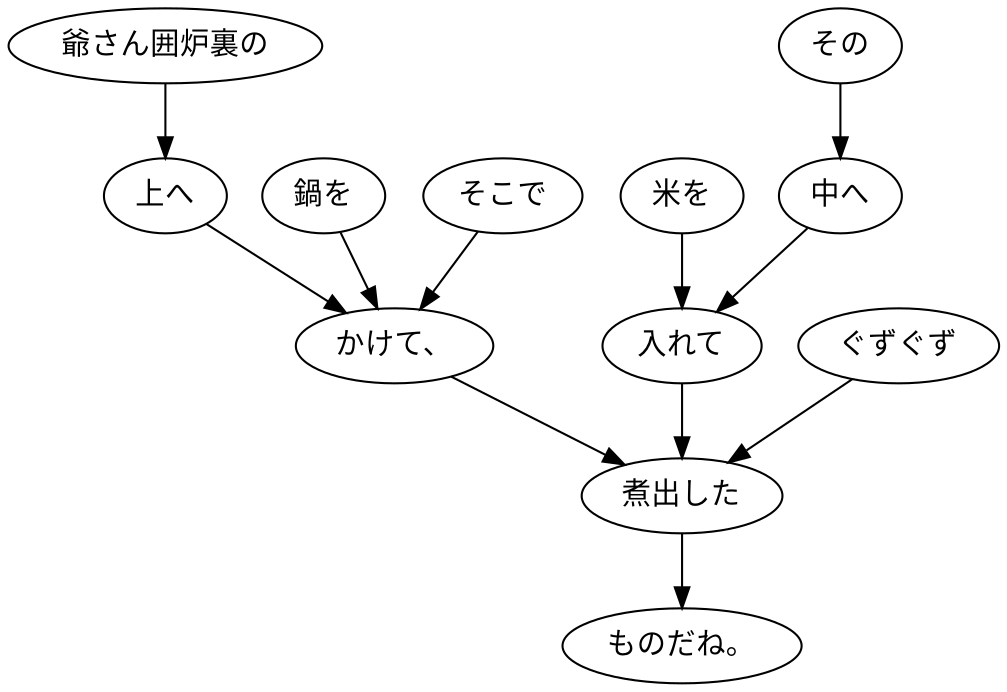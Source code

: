 digraph graph3608 {
	node0 [label="そこで"];
	node1 [label="爺さん囲炉裏の"];
	node2 [label="上へ"];
	node3 [label="鍋を"];
	node4 [label="かけて、"];
	node5 [label="その"];
	node6 [label="中へ"];
	node7 [label="米を"];
	node8 [label="入れて"];
	node9 [label="ぐずぐず"];
	node10 [label="煮出した"];
	node11 [label="ものだね。"];
	node0 -> node4;
	node1 -> node2;
	node2 -> node4;
	node3 -> node4;
	node4 -> node10;
	node5 -> node6;
	node6 -> node8;
	node7 -> node8;
	node8 -> node10;
	node9 -> node10;
	node10 -> node11;
}
